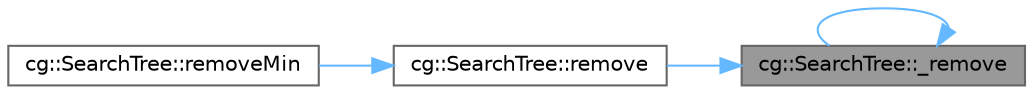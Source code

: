 digraph "cg::SearchTree::_remove"
{
 // LATEX_PDF_SIZE
  bgcolor="transparent";
  edge [fontname=Helvetica,fontsize=10,labelfontname=Helvetica,labelfontsize=10];
  node [fontname=Helvetica,fontsize=10,shape=box,height=0.2,width=0.4];
  rankdir="RL";
  Node1 [id="Node000001",label="cg::SearchTree::_remove",height=0.2,width=0.4,color="gray40", fillcolor="grey60", style="filled", fontcolor="black",tooltip=" "];
  Node1 -> Node1 [id="edge1_Node000001_Node000001",dir="back",color="steelblue1",style="solid",tooltip=" "];
  Node1 -> Node2 [id="edge2_Node000001_Node000002",dir="back",color="steelblue1",style="solid",tooltip=" "];
  Node2 [id="Node000002",label="cg::SearchTree::remove",height=0.2,width=0.4,color="grey40", fillcolor="white", style="filled",URL="$classcg_1_1_search_tree.html#a2908007be43df723f4b0a7003e257584",tooltip=" "];
  Node2 -> Node3 [id="edge3_Node000002_Node000003",dir="back",color="steelblue1",style="solid",tooltip=" "];
  Node3 [id="Node000003",label="cg::SearchTree::removeMin",height=0.2,width=0.4,color="grey40", fillcolor="white", style="filled",URL="$classcg_1_1_search_tree.html#a00dfe31ff532f2e1f59d8f27319619df",tooltip=" "];
}
